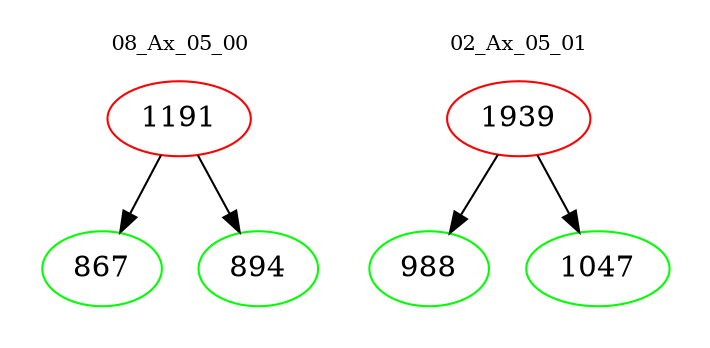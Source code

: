 digraph{
subgraph cluster_0 {
color = white
label = "08_Ax_05_00";
fontsize=10;
T0_1191 [label="1191", color="red"]
T0_1191 -> T0_867 [color="black"]
T0_867 [label="867", color="green"]
T0_1191 -> T0_894 [color="black"]
T0_894 [label="894", color="green"]
}
subgraph cluster_1 {
color = white
label = "02_Ax_05_01";
fontsize=10;
T1_1939 [label="1939", color="red"]
T1_1939 -> T1_988 [color="black"]
T1_988 [label="988", color="green"]
T1_1939 -> T1_1047 [color="black"]
T1_1047 [label="1047", color="green"]
}
}
